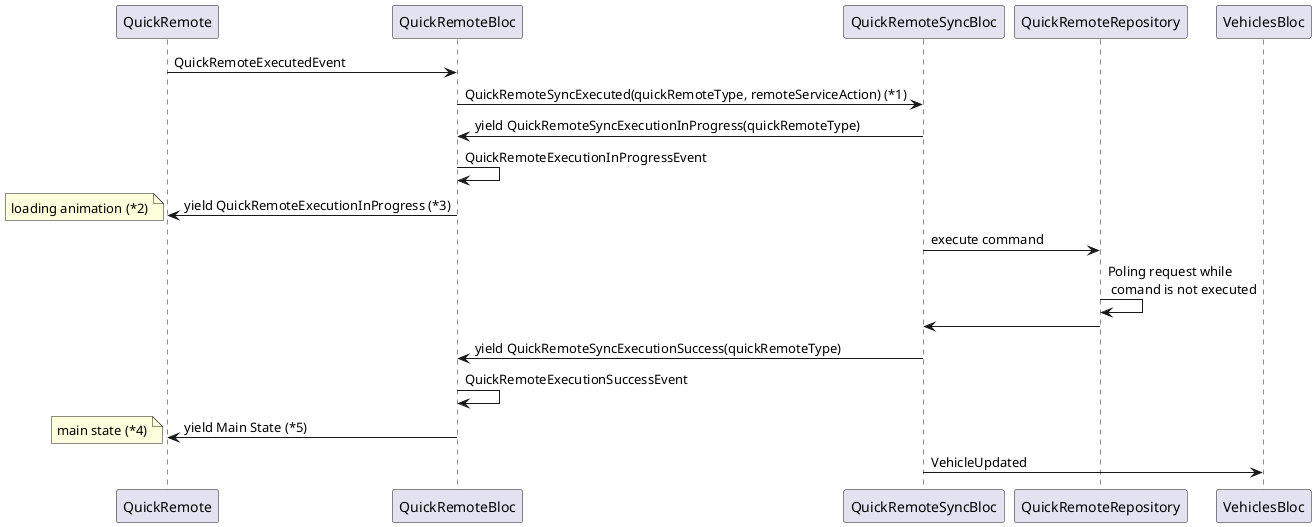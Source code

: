 @startuml "execute_quick_remote"
QuickRemote -> QuickRemoteBloc: QuickRemoteExecutedEvent
QuickRemoteBloc -> QuickRemoteSyncBloc: QuickRemoteSyncExecuted(quickRemoteType, remoteServiceAction) (*1)
QuickRemoteSyncBloc -> QuickRemoteBloc: yield QuickRemoteSyncExecutionInProgress(quickRemoteType)
QuickRemoteBloc -> QuickRemoteBloc: QuickRemoteExecutionInProgressEvent

QuickRemoteBloc -> QuickRemote: yield QuickRemoteExecutionInProgress (*3)
note left: loading animation (*2)
QuickRemoteSyncBloc-> QuickRemoteRepository: execute command

QuickRemoteRepository-> QuickRemoteRepository: Poling request while \n comand is not executed

QuickRemoteRepository -> QuickRemoteSyncBloc
QuickRemoteSyncBloc -> QuickRemoteBloc: yield QuickRemoteSyncExecutionSuccess(quickRemoteType)
QuickRemoteBloc -> QuickRemoteBloc: QuickRemoteExecutionSuccessEvent

QuickRemoteBloc -> QuickRemote: yield Main State (*5)
note left: main state (*4)
QuickRemoteSyncBloc -> VehiclesBloc: VehicleUpdated
@enduml